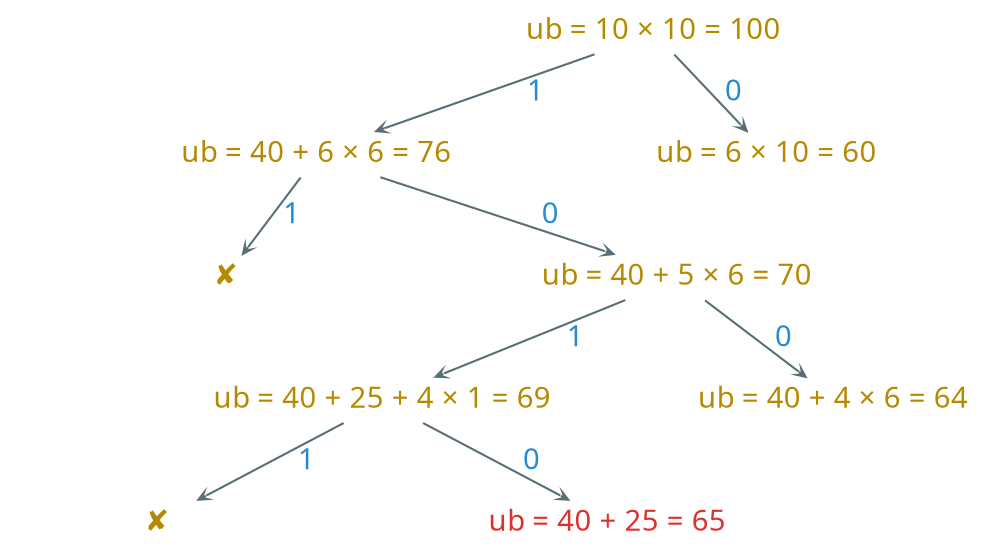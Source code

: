 digraph g {
    bgcolor=transparent
    rankdir=TB
    graph [nodesep=1,  ranksep=0.3]
    node [shape=plaintext,  color="#586e75",  fixedsize=true,  width=2,  height=0.3,  fontcolor="#b58900",  fontsize=14,  fontname="LXGWWenKai"]
    edge [arrowhead=vee,  color="#586e75",  fontcolor="#268bd2",  fontsize=14,  fontname="LXGWWenKai",  arrowsize=0.4]

    root [label="ub = 10 × 10 = 100"]

    root -> "ub = 40 + 6 × 6 = 76" [label=1]
    root -> "ub = 6 × 10 = 60" [label=0]

    n1 [label=✘]

    "ub = 40 + 6 × 6 = 76" -> n1 [label=1]
    "ub = 40 + 6 × 6 = 76" -> "ub = 40 + 5 × 6 = 70" [label=0]

    "ub = 40 + 5 × 6 = 70" -> "ub = 40 + 25 + 4 × 1 = 69" [label=1]
    "ub = 40 + 5 × 6 = 70" -> "ub = 40 + 4 × 6 = 64" [label=0]

    n2 [label=✘]

    "ub = 40 + 25 + 4 × 1 = 69" -> n2 [label=1]

    node [fontcolor="#dc322f"]

    "ub = 40 + 25 + 4 × 1 = 69" -> "ub = 40 + 25 = 65" [label=0]
}